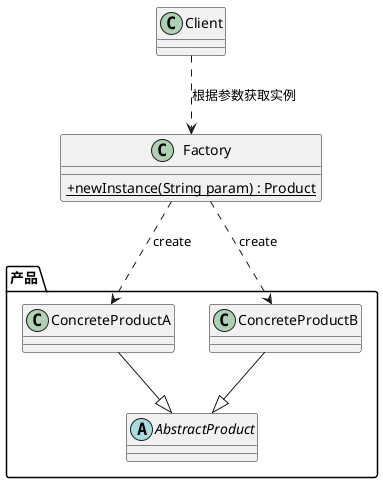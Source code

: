 @startuml
skinparam classAttributeIconSize 0

Class Factory{
   + {static} newInstance(String param) : Product
}


Class Client


package 产品 <<Folder>> {
  Class ConcreteProductA
  Class ConcreteProductB
  Abstract AbstractProduct
}


Client ..> Factory: 根据参数获取实例
ConcreteProductA --|> AbstractProduct
ConcreteProductB --|> AbstractProduct
Factory ..> ConcreteProductA: create
Factory ..> ConcreteProductB: create




@enduml
